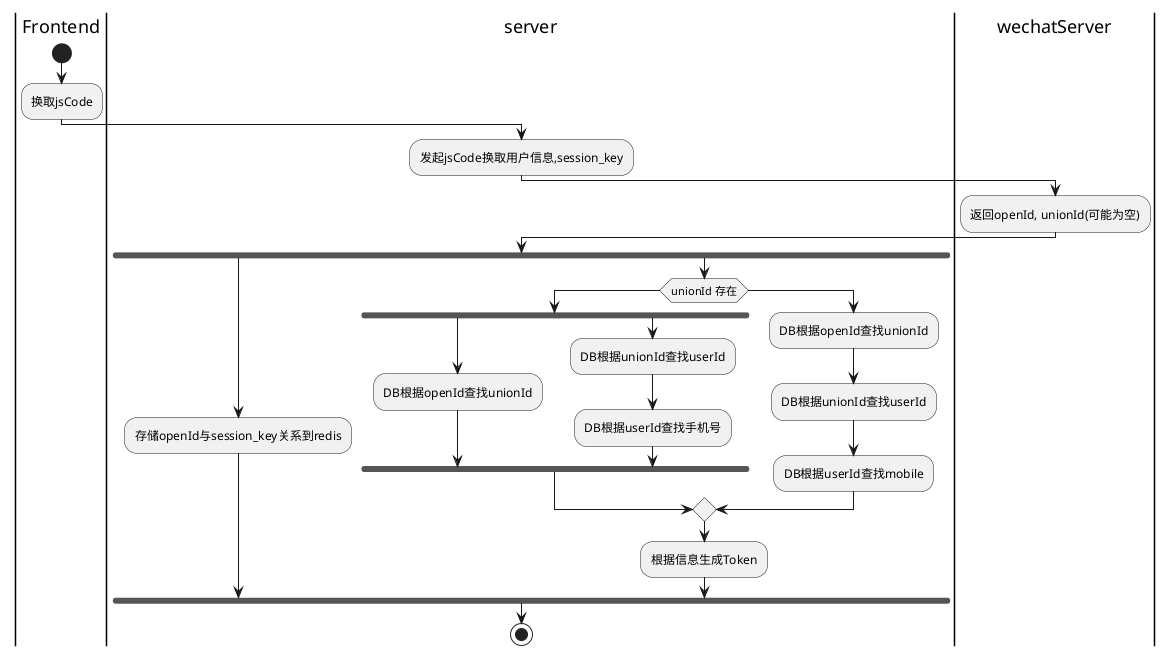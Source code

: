 @startuml

|Frontend|
start
:换取jsCode;
|server|
:发起jsCode换取用户信息,session_key;
|wechatServer|
:返回openId, unionId(可能为空);
|server|
fork
  :存储openId与session_key关系到redis;
fork again
  if (unionId 存在) then
    fork
      :DB根据openId查找unionId;
    fork again
      :DB根据unionId查找userId;
      :DB根据userId查找手机号;
    end fork
  else
    :DB根据openId查找unionId;
    :DB根据unionId查找userId;
    :DB根据userId查找mobile;
  endif
  :根据信息生成Token;
end fork
stop
@enduml